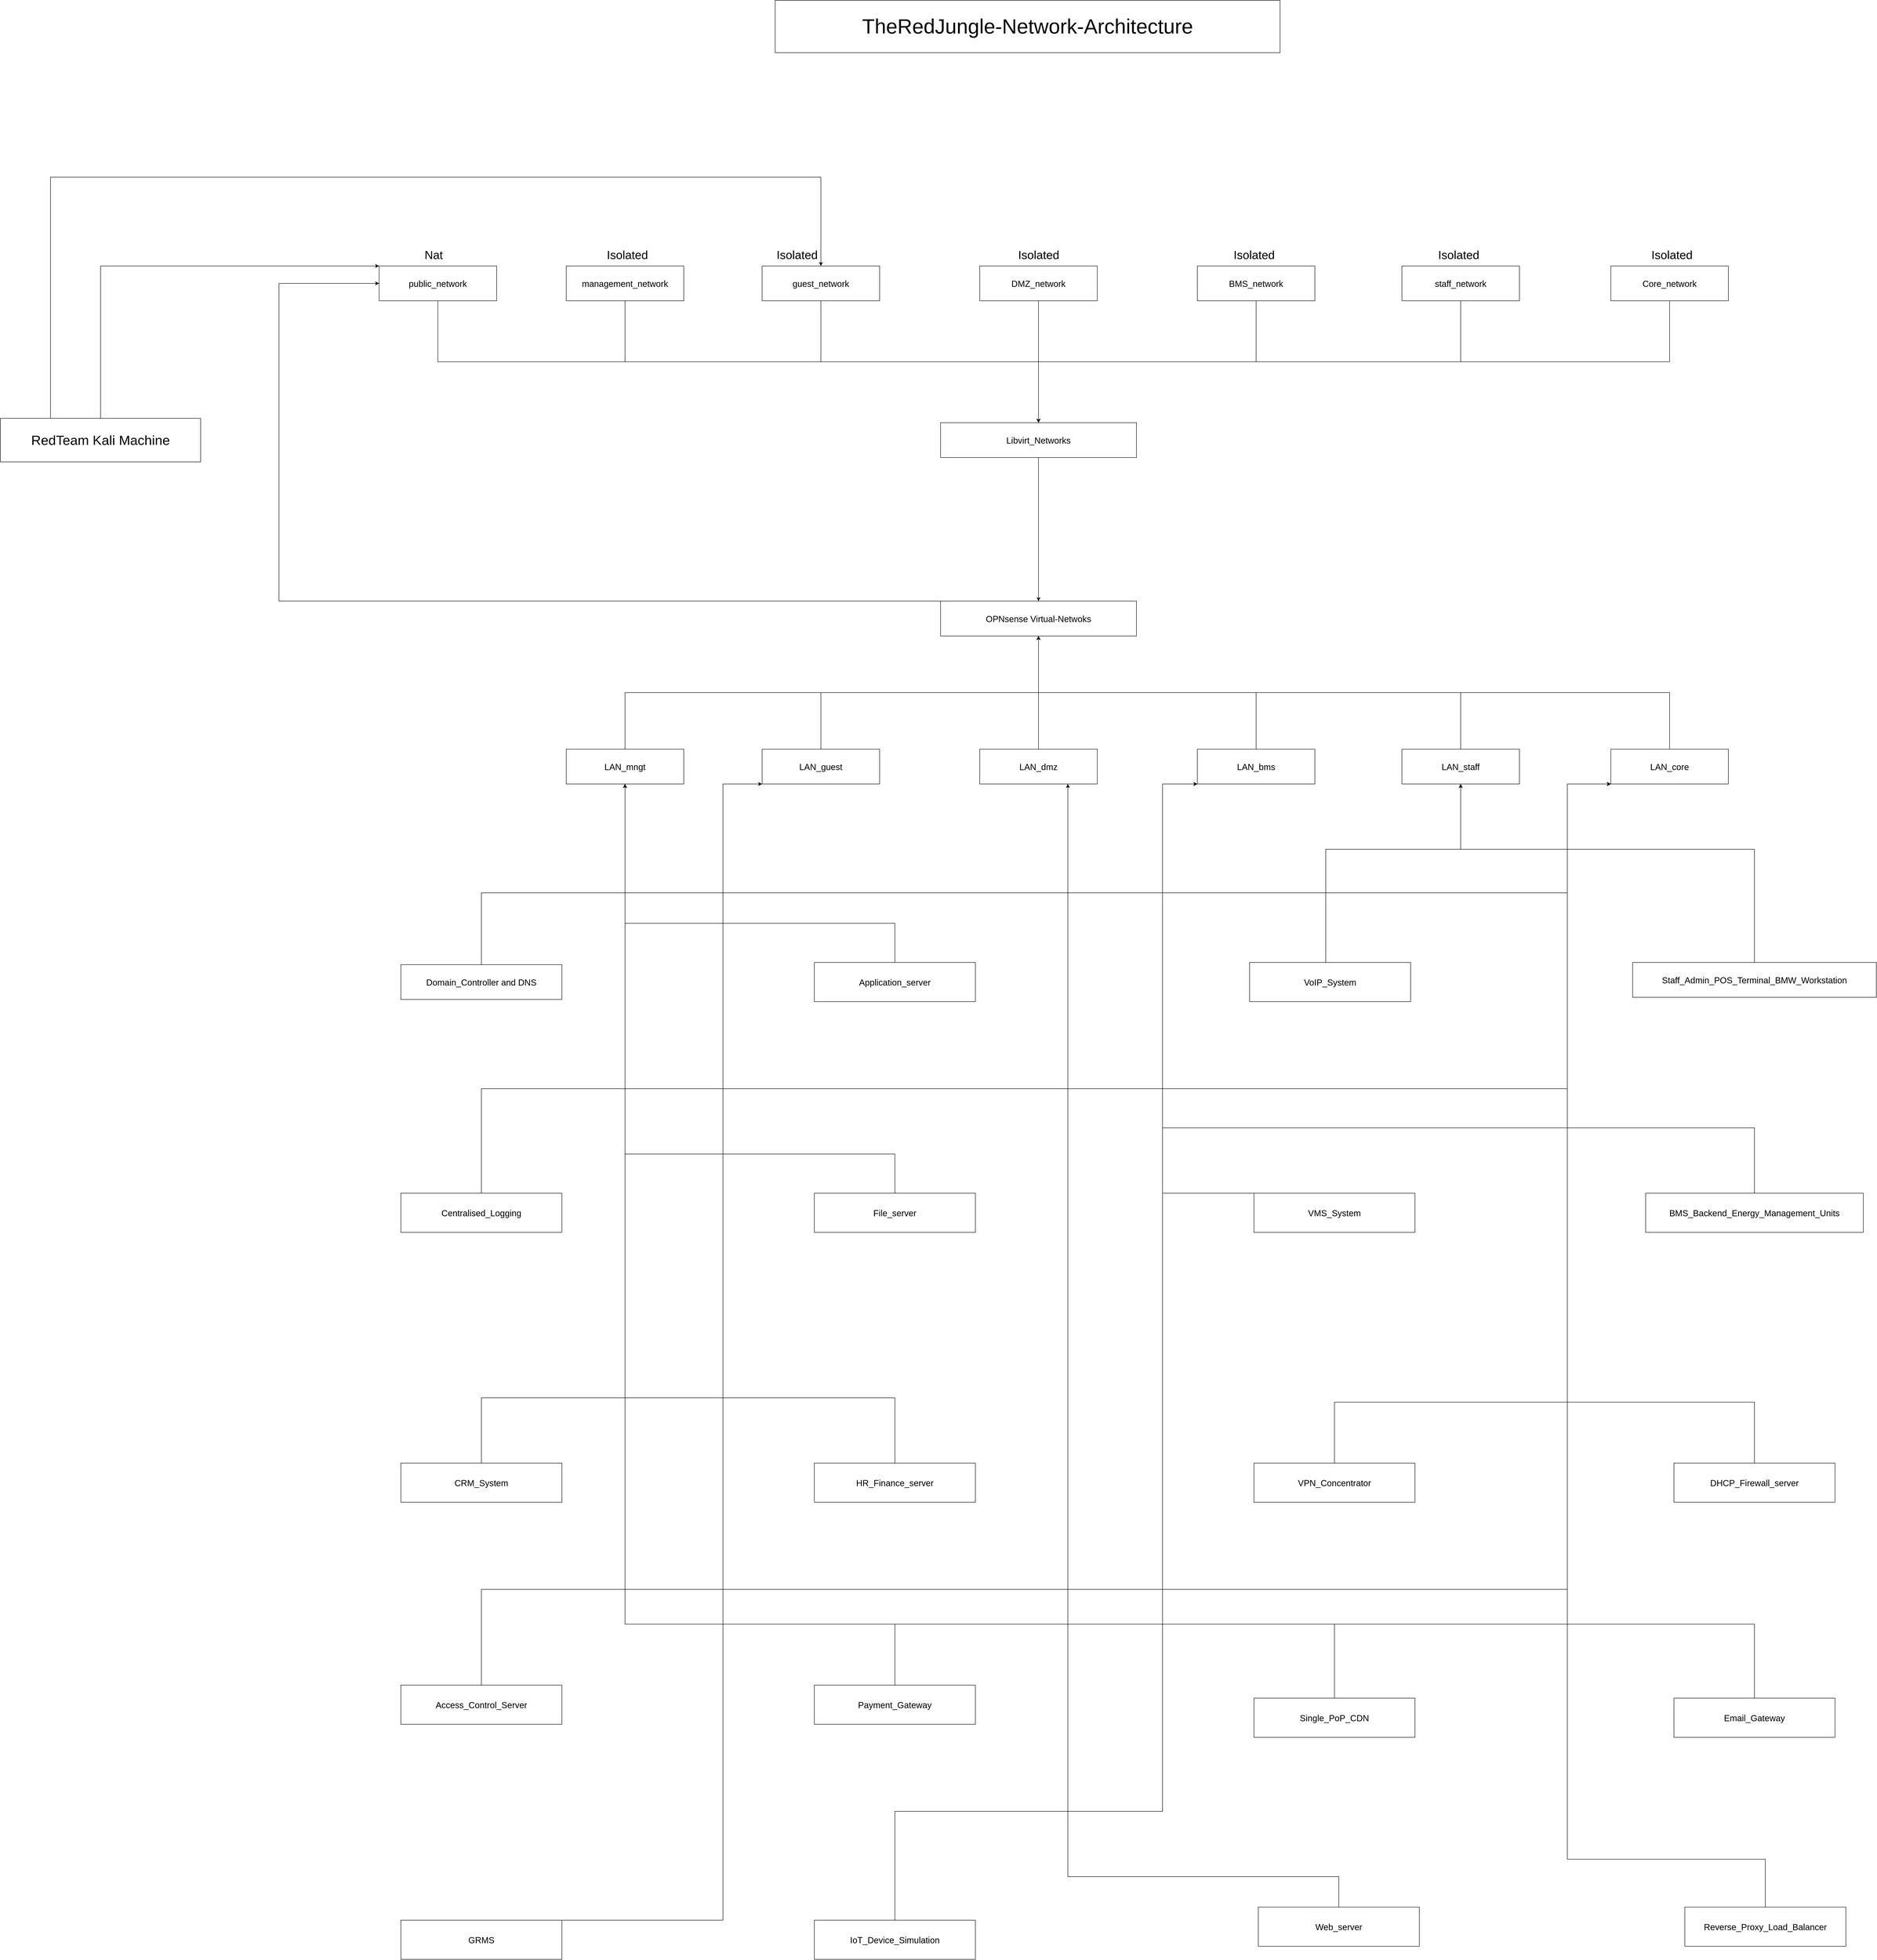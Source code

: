 <mxfile version="28.0.3">
  <diagram name="Page-1" id="dQ5J-4q1YYVRMooueLWJ">
    <mxGraphModel dx="5274" dy="5826" grid="1" gridSize="10" guides="1" tooltips="1" connect="1" arrows="1" fold="1" page="1" pageScale="1" pageWidth="1200" pageHeight="1600" math="0" shadow="0">
      <root>
        <mxCell id="0" />
        <mxCell id="1" parent="0" />
        <mxCell id="u0qONEqaTRGDK13lwDMn-9" style="edgeStyle=orthogonalEdgeStyle;rounded=0;orthogonalLoop=1;jettySize=auto;html=1;exitX=0.5;exitY=1;exitDx=0;exitDy=0;entryX=0.5;entryY=0;entryDx=0;entryDy=0;" parent="1" source="u0qONEqaTRGDK13lwDMn-1" target="u0qONEqaTRGDK13lwDMn-6" edge="1">
          <mxGeometry relative="1" as="geometry" />
        </mxCell>
        <mxCell id="u0qONEqaTRGDK13lwDMn-1" value="&lt;font style=&quot;font-size: 20px;&quot;&gt;management_network&lt;/font&gt;" style="rounded=0;whiteSpace=wrap;html=1;" parent="1" vertex="1">
          <mxGeometry x="160" y="-1240" width="270" height="80" as="geometry" />
        </mxCell>
        <mxCell id="u0qONEqaTRGDK13lwDMn-8" style="edgeStyle=orthogonalEdgeStyle;rounded=0;orthogonalLoop=1;jettySize=auto;html=1;exitX=0.5;exitY=1;exitDx=0;exitDy=0;entryX=0.5;entryY=0;entryDx=0;entryDy=0;" parent="1" source="u0qONEqaTRGDK13lwDMn-2" target="u0qONEqaTRGDK13lwDMn-6" edge="1">
          <mxGeometry relative="1" as="geometry" />
        </mxCell>
        <mxCell id="u0qONEqaTRGDK13lwDMn-2" value="&lt;span style=&quot;font-size: 20px;&quot;&gt;guest_network&lt;/span&gt;" style="rounded=0;whiteSpace=wrap;html=1;" parent="1" vertex="1">
          <mxGeometry x="610" y="-1240" width="270" height="80" as="geometry" />
        </mxCell>
        <mxCell id="u0qONEqaTRGDK13lwDMn-7" style="edgeStyle=orthogonalEdgeStyle;rounded=0;orthogonalLoop=1;jettySize=auto;html=1;exitX=0.5;exitY=1;exitDx=0;exitDy=0;entryX=0.5;entryY=0;entryDx=0;entryDy=0;" parent="1" source="u0qONEqaTRGDK13lwDMn-3" target="u0qONEqaTRGDK13lwDMn-6" edge="1">
          <mxGeometry relative="1" as="geometry" />
        </mxCell>
        <mxCell id="u0qONEqaTRGDK13lwDMn-3" value="&lt;font style=&quot;font-size: 20px;&quot;&gt;DMZ_network&lt;/font&gt;" style="rounded=0;whiteSpace=wrap;html=1;" parent="1" vertex="1">
          <mxGeometry x="1110" y="-1240" width="270" height="80" as="geometry" />
        </mxCell>
        <mxCell id="u0qONEqaTRGDK13lwDMn-10" style="edgeStyle=orthogonalEdgeStyle;rounded=0;orthogonalLoop=1;jettySize=auto;html=1;exitX=0.5;exitY=1;exitDx=0;exitDy=0;entryX=0.5;entryY=0;entryDx=0;entryDy=0;" parent="1" source="u0qONEqaTRGDK13lwDMn-4" target="u0qONEqaTRGDK13lwDMn-6" edge="1">
          <mxGeometry relative="1" as="geometry" />
        </mxCell>
        <mxCell id="u0qONEqaTRGDK13lwDMn-4" value="&lt;font style=&quot;font-size: 20px;&quot;&gt;BMS_network&lt;/font&gt;" style="rounded=0;whiteSpace=wrap;html=1;" parent="1" vertex="1">
          <mxGeometry x="1610" y="-1240" width="270" height="80" as="geometry" />
        </mxCell>
        <mxCell id="u0qONEqaTRGDK13lwDMn-11" style="edgeStyle=orthogonalEdgeStyle;rounded=0;orthogonalLoop=1;jettySize=auto;html=1;exitX=0.5;exitY=1;exitDx=0;exitDy=0;entryX=0.5;entryY=0;entryDx=0;entryDy=0;" parent="1" source="u0qONEqaTRGDK13lwDMn-5" target="u0qONEqaTRGDK13lwDMn-6" edge="1">
          <mxGeometry relative="1" as="geometry" />
        </mxCell>
        <mxCell id="u0qONEqaTRGDK13lwDMn-5" value="&lt;font style=&quot;font-size: 20px;&quot;&gt;staff_network&lt;/font&gt;" style="rounded=0;whiteSpace=wrap;html=1;" parent="1" vertex="1">
          <mxGeometry x="2080" y="-1240" width="270" height="80" as="geometry" />
        </mxCell>
        <mxCell id="u0qONEqaTRGDK13lwDMn-28" style="edgeStyle=orthogonalEdgeStyle;rounded=0;orthogonalLoop=1;jettySize=auto;html=1;exitX=0.5;exitY=1;exitDx=0;exitDy=0;entryX=0.5;entryY=0;entryDx=0;entryDy=0;" parent="1" source="u0qONEqaTRGDK13lwDMn-6" target="u0qONEqaTRGDK13lwDMn-12" edge="1">
          <mxGeometry relative="1" as="geometry">
            <Array as="points">
              <mxPoint x="1245" y="-800" />
            </Array>
          </mxGeometry>
        </mxCell>
        <mxCell id="u0qONEqaTRGDK13lwDMn-6" value="&lt;span style=&quot;font-size: 20px;&quot;&gt;Libvirt_Networks&lt;/span&gt;" style="rounded=0;whiteSpace=wrap;html=1;" parent="1" vertex="1">
          <mxGeometry x="1020" y="-880" width="450" height="80" as="geometry" />
        </mxCell>
        <mxCell id="u0qONEqaTRGDK13lwDMn-90" style="edgeStyle=orthogonalEdgeStyle;rounded=0;orthogonalLoop=1;jettySize=auto;html=1;exitX=0;exitY=0;exitDx=0;exitDy=0;entryX=0;entryY=0.5;entryDx=0;entryDy=0;" parent="1" source="u0qONEqaTRGDK13lwDMn-12" target="u0qONEqaTRGDK13lwDMn-87" edge="1">
          <mxGeometry relative="1" as="geometry">
            <Array as="points">
              <mxPoint x="-500" y="-470" />
              <mxPoint x="-500" y="-1200" />
            </Array>
          </mxGeometry>
        </mxCell>
        <mxCell id="u0qONEqaTRGDK13lwDMn-12" value="&lt;span style=&quot;font-size: 20px;&quot;&gt;OPNsense Virtual-Netwoks&lt;/span&gt;" style="rounded=0;whiteSpace=wrap;html=1;" parent="1" vertex="1">
          <mxGeometry x="1020" y="-470" width="450" height="80" as="geometry" />
        </mxCell>
        <mxCell id="u0qONEqaTRGDK13lwDMn-19" style="edgeStyle=orthogonalEdgeStyle;rounded=0;orthogonalLoop=1;jettySize=auto;html=1;exitX=0.5;exitY=0;exitDx=0;exitDy=0;entryX=0.5;entryY=1;entryDx=0;entryDy=0;" parent="1" source="u0qONEqaTRGDK13lwDMn-13" target="u0qONEqaTRGDK13lwDMn-12" edge="1">
          <mxGeometry relative="1" as="geometry" />
        </mxCell>
        <mxCell id="u0qONEqaTRGDK13lwDMn-13" value="&lt;span style=&quot;font-size: 20px;&quot;&gt;LAN_guest&lt;/span&gt;" style="rounded=0;whiteSpace=wrap;html=1;" parent="1" vertex="1">
          <mxGeometry x="610" y="-130" width="270" height="80" as="geometry" />
        </mxCell>
        <mxCell id="u0qONEqaTRGDK13lwDMn-20" style="edgeStyle=orthogonalEdgeStyle;rounded=0;orthogonalLoop=1;jettySize=auto;html=1;exitX=0.5;exitY=0;exitDx=0;exitDy=0;entryX=0.5;entryY=1;entryDx=0;entryDy=0;" parent="1" source="u0qONEqaTRGDK13lwDMn-14" target="u0qONEqaTRGDK13lwDMn-12" edge="1">
          <mxGeometry relative="1" as="geometry" />
        </mxCell>
        <mxCell id="u0qONEqaTRGDK13lwDMn-14" value="&lt;span style=&quot;font-size: 20px;&quot;&gt;LAN_dmz&lt;/span&gt;" style="rounded=0;whiteSpace=wrap;html=1;" parent="1" vertex="1">
          <mxGeometry x="1110" y="-130" width="270" height="80" as="geometry" />
        </mxCell>
        <mxCell id="u0qONEqaTRGDK13lwDMn-21" style="edgeStyle=orthogonalEdgeStyle;rounded=0;orthogonalLoop=1;jettySize=auto;html=1;exitX=0.5;exitY=0;exitDx=0;exitDy=0;entryX=0.5;entryY=1;entryDx=0;entryDy=0;" parent="1" source="u0qONEqaTRGDK13lwDMn-15" target="u0qONEqaTRGDK13lwDMn-12" edge="1">
          <mxGeometry relative="1" as="geometry" />
        </mxCell>
        <mxCell id="u0qONEqaTRGDK13lwDMn-15" value="&lt;font style=&quot;font-size: 20px;&quot;&gt;LAN_bms&lt;/font&gt;" style="rounded=0;whiteSpace=wrap;html=1;" parent="1" vertex="1">
          <mxGeometry x="1610" y="-130" width="270" height="80" as="geometry" />
        </mxCell>
        <mxCell id="u0qONEqaTRGDK13lwDMn-22" style="edgeStyle=orthogonalEdgeStyle;rounded=0;orthogonalLoop=1;jettySize=auto;html=1;exitX=0.5;exitY=0;exitDx=0;exitDy=0;entryX=0.5;entryY=1;entryDx=0;entryDy=0;" parent="1" source="u0qONEqaTRGDK13lwDMn-16" target="u0qONEqaTRGDK13lwDMn-12" edge="1">
          <mxGeometry relative="1" as="geometry" />
        </mxCell>
        <mxCell id="u0qONEqaTRGDK13lwDMn-16" value="&lt;font style=&quot;font-size: 20px;&quot;&gt;LAN_staff&lt;/font&gt;" style="rounded=0;whiteSpace=wrap;html=1;" parent="1" vertex="1">
          <mxGeometry x="2080" y="-130" width="270" height="80" as="geometry" />
        </mxCell>
        <mxCell id="u0qONEqaTRGDK13lwDMn-18" style="edgeStyle=orthogonalEdgeStyle;rounded=0;orthogonalLoop=1;jettySize=auto;html=1;exitX=0.5;exitY=0;exitDx=0;exitDy=0;entryX=0.5;entryY=1;entryDx=0;entryDy=0;" parent="1" source="u0qONEqaTRGDK13lwDMn-17" target="u0qONEqaTRGDK13lwDMn-12" edge="1">
          <mxGeometry relative="1" as="geometry" />
        </mxCell>
        <mxCell id="u0qONEqaTRGDK13lwDMn-17" value="&lt;font style=&quot;font-size: 20px;&quot;&gt;LAN_mngt&lt;/font&gt;" style="rounded=0;whiteSpace=wrap;html=1;" parent="1" vertex="1">
          <mxGeometry x="160" y="-130" width="270" height="80" as="geometry" />
        </mxCell>
        <mxCell id="u0qONEqaTRGDK13lwDMn-80" style="edgeStyle=orthogonalEdgeStyle;rounded=0;orthogonalLoop=1;jettySize=auto;html=1;exitX=0.5;exitY=0;exitDx=0;exitDy=0;entryX=0;entryY=1;entryDx=0;entryDy=0;" parent="1" source="u0qONEqaTRGDK13lwDMn-29" target="u0qONEqaTRGDK13lwDMn-72" edge="1">
          <mxGeometry relative="1" as="geometry">
            <Array as="points">
              <mxPoint x="-35" y="200" />
              <mxPoint x="2460" y="200" />
              <mxPoint x="2460" y="-50" />
            </Array>
          </mxGeometry>
        </mxCell>
        <mxCell id="u0qONEqaTRGDK13lwDMn-29" value="&lt;font style=&quot;font-size: 20px;&quot;&gt;Domain_Controller and DNS&lt;/font&gt;" style="rounded=0;whiteSpace=wrap;html=1;" parent="1" vertex="1">
          <mxGeometry x="-220" y="365" width="370" height="80" as="geometry" />
        </mxCell>
        <mxCell id="u0qONEqaTRGDK13lwDMn-79" style="edgeStyle=orthogonalEdgeStyle;rounded=0;orthogonalLoop=1;jettySize=auto;html=1;exitX=0.5;exitY=0;exitDx=0;exitDy=0;entryX=0;entryY=1;entryDx=0;entryDy=0;" parent="1" source="u0qONEqaTRGDK13lwDMn-30" target="u0qONEqaTRGDK13lwDMn-72" edge="1">
          <mxGeometry relative="1" as="geometry">
            <Array as="points">
              <mxPoint x="-35" y="650" />
              <mxPoint x="2460" y="650" />
              <mxPoint x="2460" y="-50" />
            </Array>
          </mxGeometry>
        </mxCell>
        <mxCell id="u0qONEqaTRGDK13lwDMn-30" value="&lt;font style=&quot;font-size: 20px;&quot;&gt;Centralised_Logging&lt;/font&gt;" style="rounded=0;whiteSpace=wrap;html=1;" parent="1" vertex="1">
          <mxGeometry x="-220" y="890" width="370" height="90" as="geometry" />
        </mxCell>
        <mxCell id="u0qONEqaTRGDK13lwDMn-59" style="edgeStyle=orthogonalEdgeStyle;rounded=0;orthogonalLoop=1;jettySize=auto;html=1;exitX=0.5;exitY=0;exitDx=0;exitDy=0;entryX=0.5;entryY=1;entryDx=0;entryDy=0;" parent="1" source="u0qONEqaTRGDK13lwDMn-31" target="u0qONEqaTRGDK13lwDMn-17" edge="1">
          <mxGeometry relative="1" as="geometry">
            <Array as="points">
              <mxPoint x="-35" y="1360" />
              <mxPoint x="295" y="1360" />
            </Array>
          </mxGeometry>
        </mxCell>
        <mxCell id="u0qONEqaTRGDK13lwDMn-31" value="&lt;font style=&quot;font-size: 20px;&quot;&gt;CRM_System&lt;/font&gt;" style="rounded=0;whiteSpace=wrap;html=1;" parent="1" vertex="1">
          <mxGeometry x="-220" y="1510" width="370" height="90" as="geometry" />
        </mxCell>
        <mxCell id="aS8EJjcCZO3hqGTjzglu-1" style="edgeStyle=orthogonalEdgeStyle;rounded=0;orthogonalLoop=1;jettySize=auto;html=1;exitX=0.5;exitY=0;exitDx=0;exitDy=0;entryX=0;entryY=1;entryDx=0;entryDy=0;" edge="1" parent="1" source="u0qONEqaTRGDK13lwDMn-32" target="u0qONEqaTRGDK13lwDMn-72">
          <mxGeometry relative="1" as="geometry">
            <Array as="points">
              <mxPoint x="-35" y="1800" />
              <mxPoint x="2460" y="1800" />
              <mxPoint x="2460" y="-50" />
            </Array>
          </mxGeometry>
        </mxCell>
        <mxCell id="u0qONEqaTRGDK13lwDMn-32" value="&lt;font style=&quot;font-size: 20px;&quot;&gt;Access_Control_Server&lt;/font&gt;" style="rounded=0;whiteSpace=wrap;html=1;" parent="1" vertex="1">
          <mxGeometry x="-220" y="2020" width="370" height="90" as="geometry" />
        </mxCell>
        <mxCell id="u0qONEqaTRGDK13lwDMn-56" style="edgeStyle=orthogonalEdgeStyle;rounded=0;orthogonalLoop=1;jettySize=auto;html=1;exitX=1;exitY=0;exitDx=0;exitDy=0;entryX=0;entryY=1;entryDx=0;entryDy=0;" parent="1" source="u0qONEqaTRGDK13lwDMn-33" target="u0qONEqaTRGDK13lwDMn-13" edge="1">
          <mxGeometry relative="1" as="geometry">
            <Array as="points">
              <mxPoint x="520" y="2560" />
              <mxPoint x="520" y="-50" />
            </Array>
          </mxGeometry>
        </mxCell>
        <mxCell id="u0qONEqaTRGDK13lwDMn-33" value="&lt;font style=&quot;font-size: 20px;&quot;&gt;GRMS&lt;/font&gt;" style="rounded=0;whiteSpace=wrap;html=1;" parent="1" vertex="1">
          <mxGeometry x="-220" y="2560" width="370" height="90" as="geometry" />
        </mxCell>
        <mxCell id="u0qONEqaTRGDK13lwDMn-49" style="edgeStyle=orthogonalEdgeStyle;rounded=0;orthogonalLoop=1;jettySize=auto;html=1;exitX=0.5;exitY=0;exitDx=0;exitDy=0;entryX=0.5;entryY=1;entryDx=0;entryDy=0;" parent="1" source="u0qONEqaTRGDK13lwDMn-34" target="u0qONEqaTRGDK13lwDMn-17" edge="1">
          <mxGeometry relative="1" as="geometry">
            <Array as="points">
              <mxPoint x="915" y="270" />
              <mxPoint x="295" y="270" />
            </Array>
          </mxGeometry>
        </mxCell>
        <mxCell id="u0qONEqaTRGDK13lwDMn-34" value="&lt;font style=&quot;font-size: 20px;&quot;&gt;Application_server&lt;/font&gt;" style="rounded=0;whiteSpace=wrap;html=1;" parent="1" vertex="1">
          <mxGeometry x="730" y="360" width="370" height="90" as="geometry" />
        </mxCell>
        <mxCell id="u0qONEqaTRGDK13lwDMn-58" style="edgeStyle=orthogonalEdgeStyle;rounded=0;orthogonalLoop=1;jettySize=auto;html=1;exitX=0.5;exitY=0;exitDx=0;exitDy=0;entryX=0.5;entryY=1;entryDx=0;entryDy=0;" parent="1" source="u0qONEqaTRGDK13lwDMn-35" target="u0qONEqaTRGDK13lwDMn-17" edge="1">
          <mxGeometry relative="1" as="geometry">
            <mxPoint x="370" y="150" as="targetPoint" />
            <Array as="points">
              <mxPoint x="915" y="800" />
              <mxPoint x="295" y="800" />
            </Array>
          </mxGeometry>
        </mxCell>
        <mxCell id="u0qONEqaTRGDK13lwDMn-35" value="&lt;font style=&quot;font-size: 20px;&quot;&gt;File_server&lt;/font&gt;" style="rounded=0;whiteSpace=wrap;html=1;" parent="1" vertex="1">
          <mxGeometry x="730" y="890" width="370" height="90" as="geometry" />
        </mxCell>
        <mxCell id="u0qONEqaTRGDK13lwDMn-61" style="edgeStyle=orthogonalEdgeStyle;rounded=0;orthogonalLoop=1;jettySize=auto;html=1;exitX=0.5;exitY=0;exitDx=0;exitDy=0;entryX=0.5;entryY=1;entryDx=0;entryDy=0;" parent="1" source="u0qONEqaTRGDK13lwDMn-36" target="u0qONEqaTRGDK13lwDMn-17" edge="1">
          <mxGeometry relative="1" as="geometry">
            <Array as="points">
              <mxPoint x="915" y="1360" />
              <mxPoint x="295" y="1360" />
            </Array>
          </mxGeometry>
        </mxCell>
        <mxCell id="u0qONEqaTRGDK13lwDMn-36" value="&lt;font style=&quot;font-size: 20px;&quot;&gt;HR_Finance_server&lt;/font&gt;" style="rounded=0;whiteSpace=wrap;html=1;" parent="1" vertex="1">
          <mxGeometry x="730" y="1510" width="370" height="90" as="geometry" />
        </mxCell>
        <mxCell id="u0qONEqaTRGDK13lwDMn-66" style="edgeStyle=orthogonalEdgeStyle;rounded=0;orthogonalLoop=1;jettySize=auto;html=1;exitX=0.5;exitY=0;exitDx=0;exitDy=0;entryX=0.5;entryY=1;entryDx=0;entryDy=0;" parent="1" source="u0qONEqaTRGDK13lwDMn-37" target="u0qONEqaTRGDK13lwDMn-17" edge="1">
          <mxGeometry relative="1" as="geometry">
            <Array as="points">
              <mxPoint x="915" y="1880" />
              <mxPoint x="295" y="1880" />
            </Array>
          </mxGeometry>
        </mxCell>
        <mxCell id="u0qONEqaTRGDK13lwDMn-37" value="&lt;font style=&quot;font-size: 20px;&quot;&gt;Payment_Gateway&lt;/font&gt;" style="rounded=0;whiteSpace=wrap;html=1;" parent="1" vertex="1">
          <mxGeometry x="730" y="2020" width="370" height="90" as="geometry" />
        </mxCell>
        <mxCell id="u0qONEqaTRGDK13lwDMn-67" style="edgeStyle=orthogonalEdgeStyle;rounded=0;orthogonalLoop=1;jettySize=auto;html=1;exitX=0.5;exitY=0;exitDx=0;exitDy=0;entryX=0;entryY=1;entryDx=0;entryDy=0;" parent="1" source="u0qONEqaTRGDK13lwDMn-38" target="u0qONEqaTRGDK13lwDMn-15" edge="1">
          <mxGeometry relative="1" as="geometry">
            <mxPoint x="1610" y="-50" as="targetPoint" />
            <Array as="points">
              <mxPoint x="915" y="2310" />
              <mxPoint x="1530" y="2310" />
              <mxPoint x="1530" y="-50" />
            </Array>
          </mxGeometry>
        </mxCell>
        <mxCell id="u0qONEqaTRGDK13lwDMn-38" value="&lt;span style=&quot;font-size: 20px;&quot;&gt;IoT_Device_Simulation&lt;/span&gt;" style="rounded=0;whiteSpace=wrap;html=1;" parent="1" vertex="1">
          <mxGeometry x="730" y="2560" width="370" height="90" as="geometry" />
        </mxCell>
        <mxCell id="u0qONEqaTRGDK13lwDMn-54" style="edgeStyle=orthogonalEdgeStyle;rounded=0;orthogonalLoop=1;jettySize=auto;html=1;exitX=0.5;exitY=0;exitDx=0;exitDy=0;entryX=0.5;entryY=1;entryDx=0;entryDy=0;" parent="1" source="u0qONEqaTRGDK13lwDMn-39" target="u0qONEqaTRGDK13lwDMn-16" edge="1">
          <mxGeometry relative="1" as="geometry">
            <Array as="points">
              <mxPoint x="1905" y="100" />
              <mxPoint x="2215" y="100" />
            </Array>
          </mxGeometry>
        </mxCell>
        <mxCell id="u0qONEqaTRGDK13lwDMn-39" value="&lt;span style=&quot;font-size: 20px; background-color: transparent; color: light-dark(rgb(0, 0, 0), rgb(255, 255, 255));&quot;&gt;VoIP_System&lt;/span&gt;" style="rounded=0;whiteSpace=wrap;html=1;" parent="1" vertex="1">
          <mxGeometry x="1730" y="360" width="370" height="90" as="geometry" />
        </mxCell>
        <mxCell id="u0qONEqaTRGDK13lwDMn-53" style="edgeStyle=orthogonalEdgeStyle;rounded=0;orthogonalLoop=1;jettySize=auto;html=1;exitX=0;exitY=0;exitDx=0;exitDy=0;entryX=0;entryY=1;entryDx=0;entryDy=0;" parent="1" source="u0qONEqaTRGDK13lwDMn-40" target="u0qONEqaTRGDK13lwDMn-15" edge="1">
          <mxGeometry relative="1" as="geometry">
            <Array as="points">
              <mxPoint x="1530" y="890" />
              <mxPoint x="1530" y="-50" />
            </Array>
          </mxGeometry>
        </mxCell>
        <mxCell id="u0qONEqaTRGDK13lwDMn-40" value="&lt;font style=&quot;font-size: 20px;&quot;&gt;VMS_System&lt;/font&gt;" style="rounded=0;whiteSpace=wrap;html=1;" parent="1" vertex="1">
          <mxGeometry x="1740" y="890" width="370" height="90" as="geometry" />
        </mxCell>
        <mxCell id="u0qONEqaTRGDK13lwDMn-69" style="edgeStyle=orthogonalEdgeStyle;rounded=0;orthogonalLoop=1;jettySize=auto;html=1;exitX=0.5;exitY=0;exitDx=0;exitDy=0;entryX=0.5;entryY=1;entryDx=0;entryDy=0;" parent="1" source="u0qONEqaTRGDK13lwDMn-41" target="u0qONEqaTRGDK13lwDMn-17" edge="1">
          <mxGeometry relative="1" as="geometry">
            <Array as="points">
              <mxPoint x="1925" y="1880" />
              <mxPoint x="295" y="1880" />
            </Array>
          </mxGeometry>
        </mxCell>
        <mxCell id="u0qONEqaTRGDK13lwDMn-41" value="&lt;font style=&quot;font-size: 20px;&quot;&gt;Single_PoP_CDN&lt;/font&gt;" style="rounded=0;whiteSpace=wrap;html=1;" parent="1" vertex="1">
          <mxGeometry x="1740" y="2050" width="370" height="90" as="geometry" />
        </mxCell>
        <mxCell id="u0qONEqaTRGDK13lwDMn-78" style="edgeStyle=orthogonalEdgeStyle;rounded=0;orthogonalLoop=1;jettySize=auto;html=1;exitX=0.5;exitY=0;exitDx=0;exitDy=0;entryX=0;entryY=1;entryDx=0;entryDy=0;" parent="1" source="u0qONEqaTRGDK13lwDMn-42" target="u0qONEqaTRGDK13lwDMn-72" edge="1">
          <mxGeometry relative="1" as="geometry">
            <Array as="points">
              <mxPoint x="1925" y="1370" />
              <mxPoint x="2460" y="1370" />
              <mxPoint x="2460" y="-50" />
            </Array>
          </mxGeometry>
        </mxCell>
        <mxCell id="u0qONEqaTRGDK13lwDMn-42" value="&lt;span style=&quot;font-size: 20px; background-color: transparent; color: light-dark(rgb(0, 0, 0), rgb(255, 255, 255));&quot;&gt;VPN_Concentrator&lt;/span&gt;" style="rounded=0;whiteSpace=wrap;html=1;" parent="1" vertex="1">
          <mxGeometry x="1740" y="1510" width="370" height="90" as="geometry" />
        </mxCell>
        <mxCell id="u0qONEqaTRGDK13lwDMn-57" style="edgeStyle=orthogonalEdgeStyle;rounded=0;orthogonalLoop=1;jettySize=auto;html=1;exitX=0.5;exitY=0;exitDx=0;exitDy=0;entryX=0.75;entryY=1;entryDx=0;entryDy=0;" parent="1" source="u0qONEqaTRGDK13lwDMn-43" target="u0qONEqaTRGDK13lwDMn-14" edge="1">
          <mxGeometry relative="1" as="geometry">
            <Array as="points">
              <mxPoint x="1935" y="2460" />
              <mxPoint x="1312" y="2460" />
            </Array>
          </mxGeometry>
        </mxCell>
        <mxCell id="u0qONEqaTRGDK13lwDMn-43" value="&lt;font style=&quot;font-size: 20px;&quot;&gt;Web_server&lt;/font&gt;" style="rounded=0;whiteSpace=wrap;html=1;" parent="1" vertex="1">
          <mxGeometry x="1750" y="2530" width="370" height="90" as="geometry" />
        </mxCell>
        <mxCell id="u0qONEqaTRGDK13lwDMn-76" style="edgeStyle=orthogonalEdgeStyle;rounded=0;orthogonalLoop=1;jettySize=auto;html=1;exitX=0.5;exitY=0;exitDx=0;exitDy=0;entryX=0.5;entryY=1;entryDx=0;entryDy=0;" parent="1" source="u0qONEqaTRGDK13lwDMn-44" target="u0qONEqaTRGDK13lwDMn-17" edge="1">
          <mxGeometry relative="1" as="geometry">
            <Array as="points">
              <mxPoint x="2890" y="1880" />
              <mxPoint x="295" y="1880" />
            </Array>
          </mxGeometry>
        </mxCell>
        <mxCell id="u0qONEqaTRGDK13lwDMn-44" value="&lt;span style=&quot;font-size: 20px; background-color: transparent; color: light-dark(rgb(0, 0, 0), rgb(255, 255, 255));&quot;&gt;Email_Gateway&lt;/span&gt;" style="rounded=0;whiteSpace=wrap;html=1;" parent="1" vertex="1">
          <mxGeometry x="2705" y="2050" width="370" height="90" as="geometry" />
        </mxCell>
        <mxCell id="u0qONEqaTRGDK13lwDMn-55" style="edgeStyle=orthogonalEdgeStyle;rounded=0;orthogonalLoop=1;jettySize=auto;html=1;exitX=0.5;exitY=0;exitDx=0;exitDy=0;entryX=0;entryY=1;entryDx=0;entryDy=0;" parent="1" source="u0qONEqaTRGDK13lwDMn-45" target="u0qONEqaTRGDK13lwDMn-15" edge="1">
          <mxGeometry relative="1" as="geometry">
            <Array as="points">
              <mxPoint x="2890" y="740" />
              <mxPoint x="1530" y="740" />
              <mxPoint x="1530" y="-50" />
            </Array>
          </mxGeometry>
        </mxCell>
        <mxCell id="u0qONEqaTRGDK13lwDMn-45" value="&lt;font style=&quot;font-size: 20px;&quot;&gt;BMS_Backend_Energy_Management_Units&lt;/font&gt;" style="rounded=0;whiteSpace=wrap;html=1;" parent="1" vertex="1">
          <mxGeometry x="2640" y="890" width="500" height="90" as="geometry" />
        </mxCell>
        <mxCell id="u0qONEqaTRGDK13lwDMn-52" style="edgeStyle=orthogonalEdgeStyle;rounded=0;orthogonalLoop=1;jettySize=auto;html=1;exitX=0.5;exitY=0;exitDx=0;exitDy=0;entryX=0.5;entryY=1;entryDx=0;entryDy=0;" parent="1" source="u0qONEqaTRGDK13lwDMn-46" target="u0qONEqaTRGDK13lwDMn-16" edge="1">
          <mxGeometry relative="1" as="geometry">
            <Array as="points">
              <mxPoint x="2890" y="100" />
              <mxPoint x="2215" y="100" />
            </Array>
          </mxGeometry>
        </mxCell>
        <mxCell id="u0qONEqaTRGDK13lwDMn-46" value="&lt;font style=&quot;font-size: 20px;&quot;&gt;Staff_Admin_POS_Terminal_BMW_Workstation&lt;/font&gt;" style="rounded=0;whiteSpace=wrap;html=1;" parent="1" vertex="1">
          <mxGeometry x="2610" y="360" width="560" height="80" as="geometry" />
        </mxCell>
        <mxCell id="u0qONEqaTRGDK13lwDMn-77" style="edgeStyle=orthogonalEdgeStyle;rounded=0;orthogonalLoop=1;jettySize=auto;html=1;exitX=0.5;exitY=0;exitDx=0;exitDy=0;entryX=0;entryY=1;entryDx=0;entryDy=0;" parent="1" source="u0qONEqaTRGDK13lwDMn-47" target="u0qONEqaTRGDK13lwDMn-72" edge="1">
          <mxGeometry relative="1" as="geometry">
            <Array as="points">
              <mxPoint x="2890" y="1370" />
              <mxPoint x="2460" y="1370" />
              <mxPoint x="2460" y="-50" />
            </Array>
          </mxGeometry>
        </mxCell>
        <mxCell id="u0qONEqaTRGDK13lwDMn-47" value="&lt;font style=&quot;font-size: 20px;&quot;&gt;DHCP_Firewall_server&lt;/font&gt;" style="rounded=0;whiteSpace=wrap;html=1;" parent="1" vertex="1">
          <mxGeometry x="2705" y="1510" width="370" height="90" as="geometry" />
        </mxCell>
        <mxCell id="u0qONEqaTRGDK13lwDMn-71" style="edgeStyle=orthogonalEdgeStyle;rounded=0;orthogonalLoop=1;jettySize=auto;html=1;exitX=0.5;exitY=1;exitDx=0;exitDy=0;entryX=0.5;entryY=0;entryDx=0;entryDy=0;" parent="1" source="u0qONEqaTRGDK13lwDMn-70" target="u0qONEqaTRGDK13lwDMn-6" edge="1">
          <mxGeometry relative="1" as="geometry" />
        </mxCell>
        <mxCell id="u0qONEqaTRGDK13lwDMn-70" value="&lt;span style=&quot;font-size: 20px;&quot;&gt;Core_network&lt;/span&gt;" style="rounded=0;whiteSpace=wrap;html=1;" parent="1" vertex="1">
          <mxGeometry x="2560" y="-1240" width="270" height="80" as="geometry" />
        </mxCell>
        <mxCell id="u0qONEqaTRGDK13lwDMn-75" style="edgeStyle=orthogonalEdgeStyle;rounded=0;orthogonalLoop=1;jettySize=auto;html=1;exitX=0.5;exitY=0;exitDx=0;exitDy=0;entryX=0.5;entryY=1;entryDx=0;entryDy=0;" parent="1" source="u0qONEqaTRGDK13lwDMn-72" target="u0qONEqaTRGDK13lwDMn-12" edge="1">
          <mxGeometry relative="1" as="geometry" />
        </mxCell>
        <mxCell id="u0qONEqaTRGDK13lwDMn-72" value="&lt;span style=&quot;font-size: 20px;&quot;&gt;LAN_core&lt;/span&gt;" style="rounded=0;whiteSpace=wrap;html=1;" parent="1" vertex="1">
          <mxGeometry x="2560" y="-130" width="270" height="80" as="geometry" />
        </mxCell>
        <mxCell id="u0qONEqaTRGDK13lwDMn-81" value="&lt;font style=&quot;font-size: 27px;&quot;&gt;Isolated&lt;/font&gt;" style="text;html=1;align=center;verticalAlign=middle;resizable=0;points=[];autosize=1;strokeColor=none;fillColor=none;" parent="1" vertex="1">
          <mxGeometry x="240" y="-1290" width="120" height="50" as="geometry" />
        </mxCell>
        <mxCell id="u0qONEqaTRGDK13lwDMn-82" value="&lt;font style=&quot;font-size: 27px;&quot;&gt;Isolated&lt;/font&gt;" style="text;html=1;align=center;verticalAlign=middle;resizable=0;points=[];autosize=1;strokeColor=none;fillColor=none;" parent="1" vertex="1">
          <mxGeometry x="2640" y="-1290" width="120" height="50" as="geometry" />
        </mxCell>
        <mxCell id="u0qONEqaTRGDK13lwDMn-83" value="&lt;span style=&quot;font-size: 27px;&quot;&gt;Nat&lt;/span&gt;" style="text;html=1;align=center;verticalAlign=middle;resizable=0;points=[];autosize=1;strokeColor=none;fillColor=none;" parent="1" vertex="1">
          <mxGeometry x="-180" y="-1290" width="70" height="50" as="geometry" />
        </mxCell>
        <mxCell id="u0qONEqaTRGDK13lwDMn-84" value="&lt;font style=&quot;font-size: 27px;&quot;&gt;Isolated&lt;/font&gt;" style="text;html=1;align=center;verticalAlign=middle;resizable=0;points=[];autosize=1;strokeColor=none;fillColor=none;" parent="1" vertex="1">
          <mxGeometry x="1185" y="-1290" width="120" height="50" as="geometry" />
        </mxCell>
        <mxCell id="u0qONEqaTRGDK13lwDMn-85" value="&lt;font style=&quot;font-size: 27px;&quot;&gt;Isolated&lt;/font&gt;" style="text;html=1;align=center;verticalAlign=middle;resizable=0;points=[];autosize=1;strokeColor=none;fillColor=none;" parent="1" vertex="1">
          <mxGeometry x="1680" y="-1290" width="120" height="50" as="geometry" />
        </mxCell>
        <mxCell id="u0qONEqaTRGDK13lwDMn-86" value="&lt;font style=&quot;font-size: 27px;&quot;&gt;Isolated&lt;/font&gt;" style="text;html=1;align=center;verticalAlign=middle;resizable=0;points=[];autosize=1;strokeColor=none;fillColor=none;" parent="1" vertex="1">
          <mxGeometry x="2150" y="-1290" width="120" height="50" as="geometry" />
        </mxCell>
        <mxCell id="u0qONEqaTRGDK13lwDMn-89" style="edgeStyle=orthogonalEdgeStyle;rounded=0;orthogonalLoop=1;jettySize=auto;html=1;exitX=0.5;exitY=1;exitDx=0;exitDy=0;entryX=0.5;entryY=0;entryDx=0;entryDy=0;" parent="1" source="u0qONEqaTRGDK13lwDMn-87" target="u0qONEqaTRGDK13lwDMn-6" edge="1">
          <mxGeometry relative="1" as="geometry" />
        </mxCell>
        <mxCell id="u0qONEqaTRGDK13lwDMn-87" value="&lt;span style=&quot;font-size: 20px;&quot;&gt;public_network&lt;/span&gt;" style="rounded=0;whiteSpace=wrap;html=1;" parent="1" vertex="1">
          <mxGeometry x="-270" y="-1240" width="270" height="80" as="geometry" />
        </mxCell>
        <mxCell id="u0qONEqaTRGDK13lwDMn-88" value="&lt;font style=&quot;font-size: 27px;&quot;&gt;Isolated&lt;/font&gt;" style="text;html=1;align=center;verticalAlign=middle;resizable=0;points=[];autosize=1;strokeColor=none;fillColor=none;" parent="1" vertex="1">
          <mxGeometry x="630" y="-1290" width="120" height="50" as="geometry" />
        </mxCell>
        <mxCell id="u0qONEqaTRGDK13lwDMn-92" style="edgeStyle=orthogonalEdgeStyle;rounded=0;orthogonalLoop=1;jettySize=auto;html=1;exitX=0.5;exitY=0;exitDx=0;exitDy=0;entryX=0;entryY=0;entryDx=0;entryDy=0;" parent="1" source="u0qONEqaTRGDK13lwDMn-91" target="u0qONEqaTRGDK13lwDMn-87" edge="1">
          <mxGeometry relative="1" as="geometry">
            <Array as="points">
              <mxPoint x="-910" y="-1240" />
            </Array>
          </mxGeometry>
        </mxCell>
        <mxCell id="aS8EJjcCZO3hqGTjzglu-4" style="edgeStyle=orthogonalEdgeStyle;rounded=0;orthogonalLoop=1;jettySize=auto;html=1;exitX=0.25;exitY=0;exitDx=0;exitDy=0;entryX=0.5;entryY=0;entryDx=0;entryDy=0;" edge="1" parent="1" source="u0qONEqaTRGDK13lwDMn-91" target="u0qONEqaTRGDK13lwDMn-2">
          <mxGeometry relative="1" as="geometry">
            <mxPoint x="730" y="-1444" as="targetPoint" />
            <Array as="points">
              <mxPoint x="-1025" y="-1444" />
              <mxPoint x="745" y="-1444" />
            </Array>
          </mxGeometry>
        </mxCell>
        <mxCell id="u0qONEqaTRGDK13lwDMn-91" value="&lt;font style=&quot;font-size: 31px;&quot;&gt;RedTeam Kali Machine&lt;/font&gt;" style="rounded=0;whiteSpace=wrap;html=1;" parent="1" vertex="1">
          <mxGeometry x="-1140" y="-890" width="460" height="100" as="geometry" />
        </mxCell>
        <mxCell id="u0qONEqaTRGDK13lwDMn-93" value="&lt;font style=&quot;font-size: 47px;&quot;&gt;TheRedJungle-Network-Architecture&lt;/font&gt;" style="rounded=0;whiteSpace=wrap;html=1;" parent="1" vertex="1">
          <mxGeometry x="640" y="-1850" width="1160" height="120" as="geometry" />
        </mxCell>
        <mxCell id="aS8EJjcCZO3hqGTjzglu-3" style="edgeStyle=orthogonalEdgeStyle;rounded=0;orthogonalLoop=1;jettySize=auto;html=1;exitX=0.5;exitY=0;exitDx=0;exitDy=0;entryX=0;entryY=1;entryDx=0;entryDy=0;" edge="1" parent="1" source="aS8EJjcCZO3hqGTjzglu-2" target="u0qONEqaTRGDK13lwDMn-72">
          <mxGeometry relative="1" as="geometry">
            <Array as="points">
              <mxPoint x="2915" y="2420" />
              <mxPoint x="2460" y="2420" />
              <mxPoint x="2460" y="-50" />
            </Array>
          </mxGeometry>
        </mxCell>
        <mxCell id="aS8EJjcCZO3hqGTjzglu-2" value="&lt;span style=&quot;font-size: 20px;&quot;&gt;Reverse_Proxy_Load_Balancer&lt;/span&gt;" style="rounded=0;whiteSpace=wrap;html=1;" vertex="1" parent="1">
          <mxGeometry x="2730" y="2530" width="370" height="90" as="geometry" />
        </mxCell>
      </root>
    </mxGraphModel>
  </diagram>
</mxfile>

